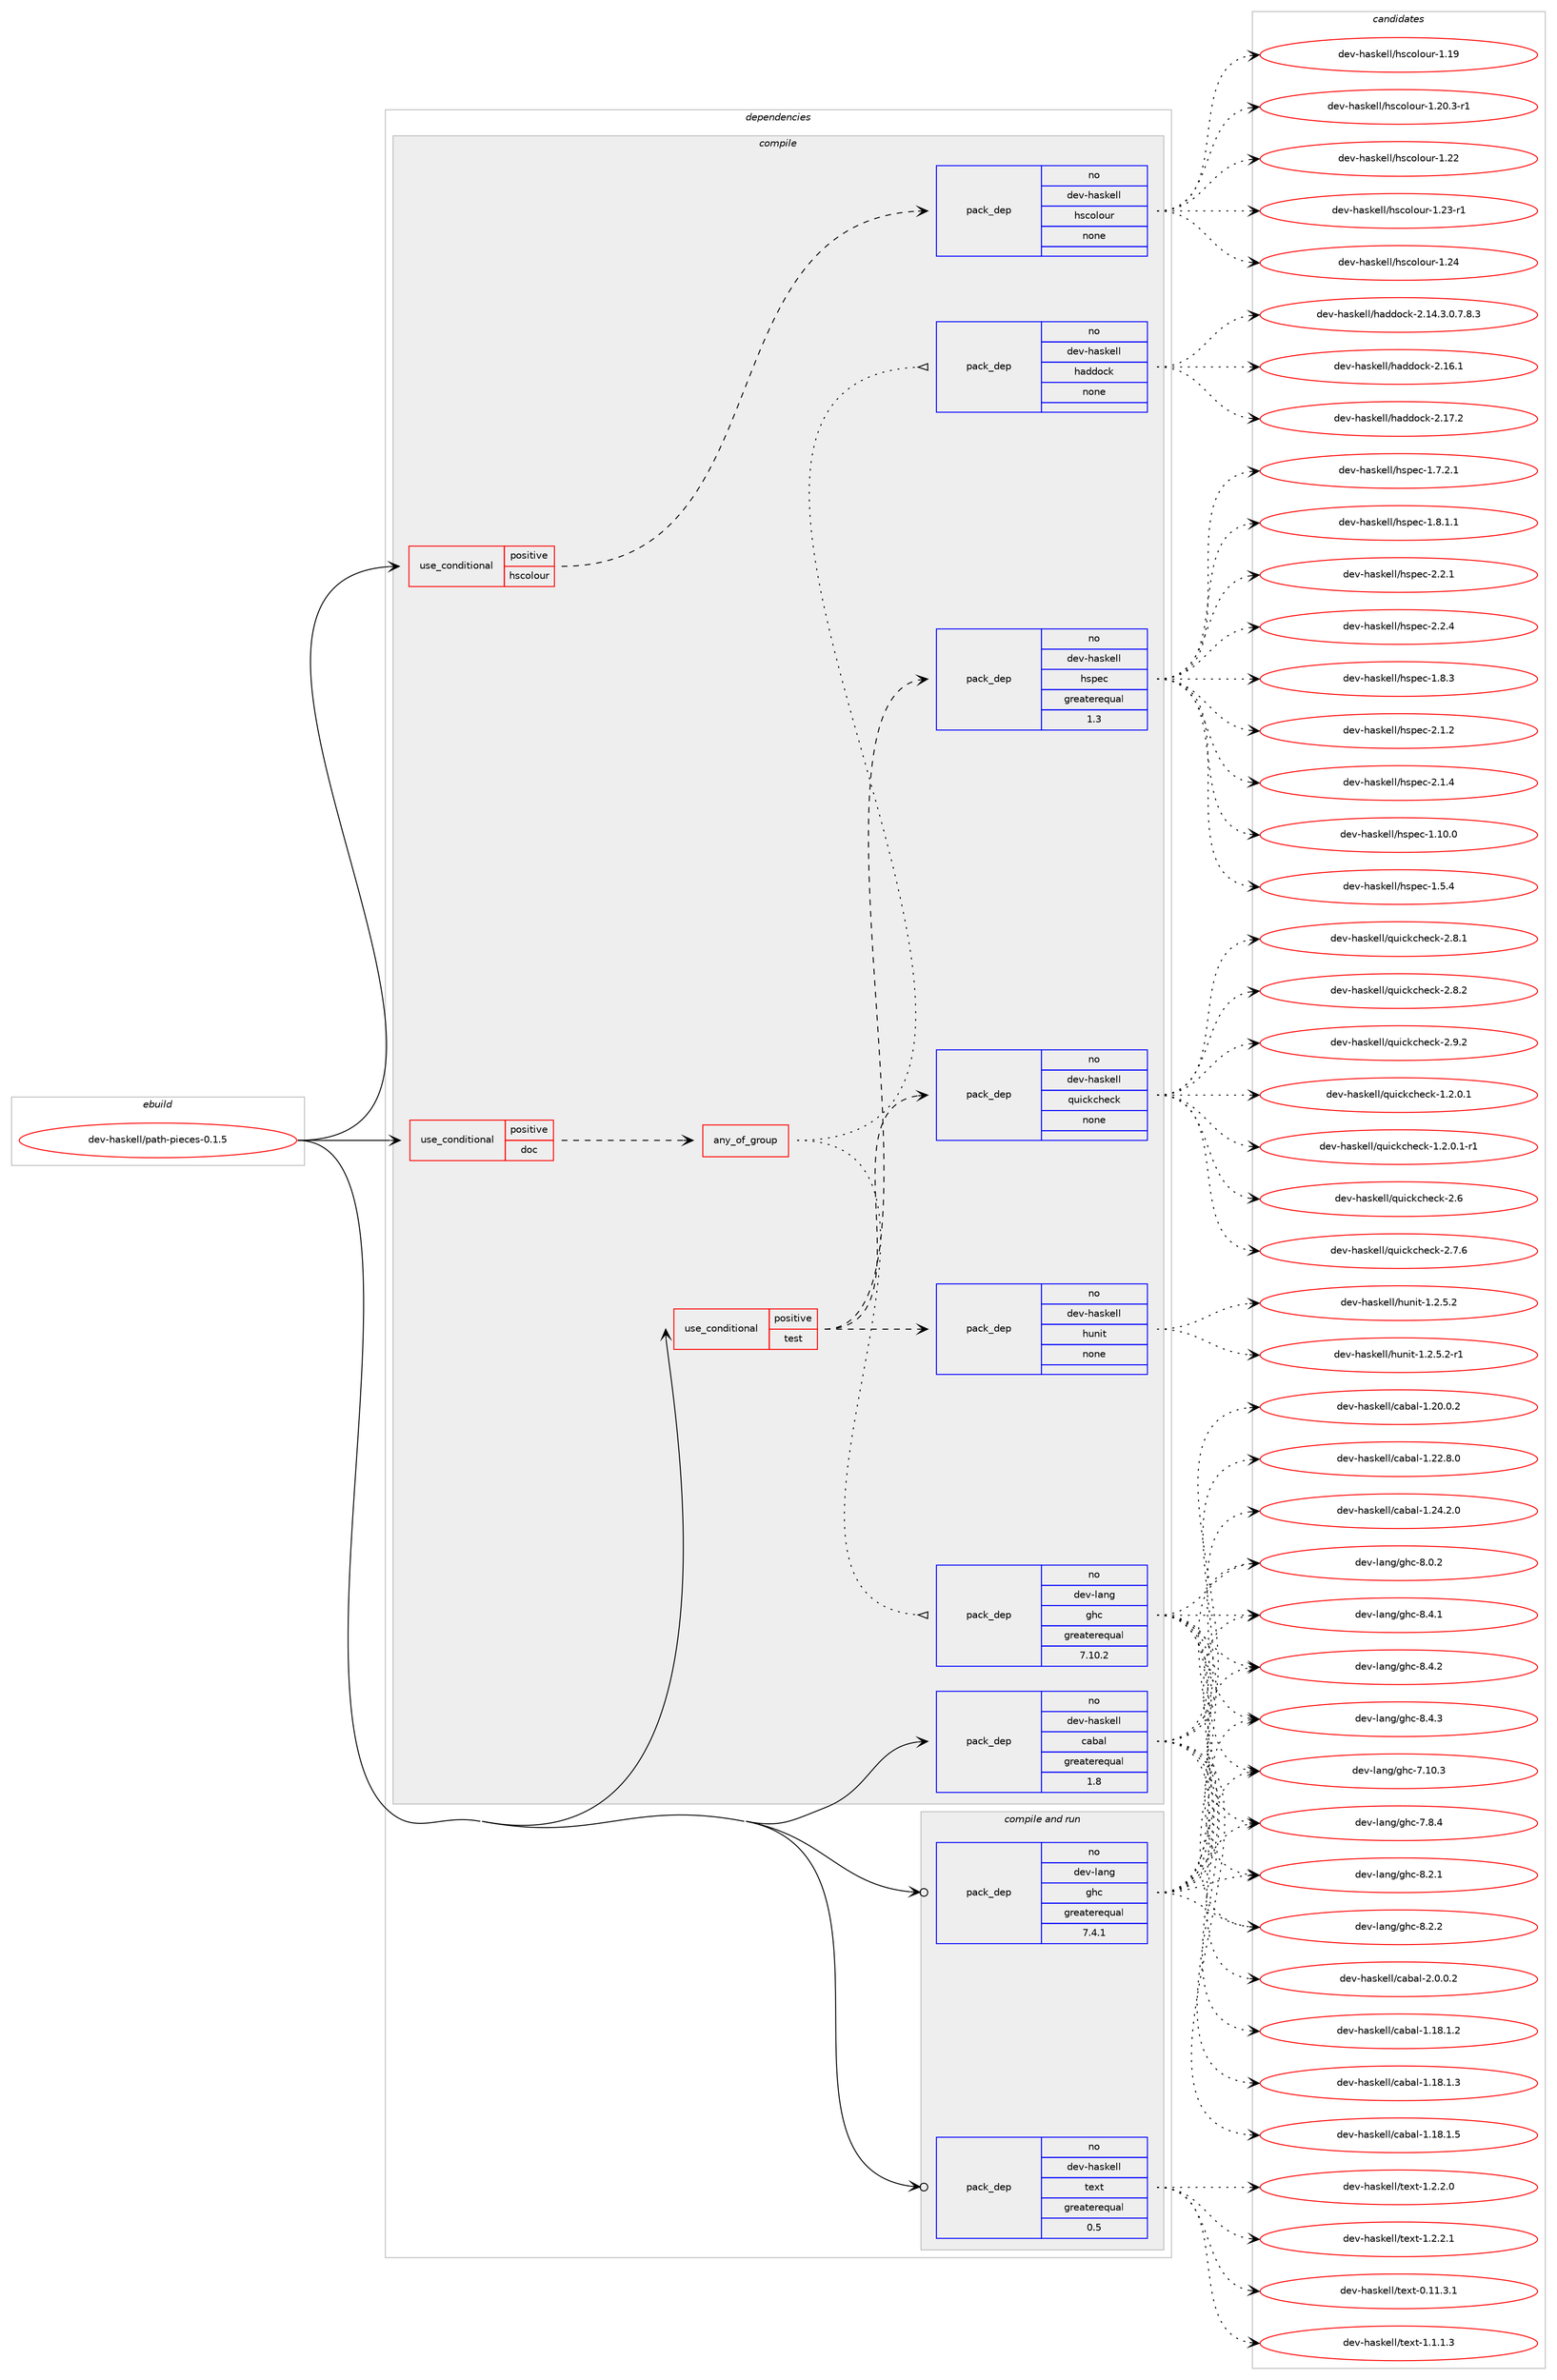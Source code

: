 digraph prolog {

# *************
# Graph options
# *************

newrank=true;
concentrate=true;
compound=true;
graph [rankdir=LR,fontname=Helvetica,fontsize=10,ranksep=1.5];#, ranksep=2.5, nodesep=0.2];
edge  [arrowhead=vee];
node  [fontname=Helvetica,fontsize=10];

# **********
# The ebuild
# **********

subgraph cluster_leftcol {
color=gray;
rank=same;
label=<<i>ebuild</i>>;
id [label="dev-haskell/path-pieces-0.1.5", color=red, width=4, href="../dev-haskell/path-pieces-0.1.5.svg"];
}

# ****************
# The dependencies
# ****************

subgraph cluster_midcol {
color=gray;
label=<<i>dependencies</i>>;
subgraph cluster_compile {
fillcolor="#eeeeee";
style=filled;
label=<<i>compile</i>>;
subgraph cond360986 {
dependency1341229 [label=<<TABLE BORDER="0" CELLBORDER="1" CELLSPACING="0" CELLPADDING="4"><TR><TD ROWSPAN="3" CELLPADDING="10">use_conditional</TD></TR><TR><TD>positive</TD></TR><TR><TD>doc</TD></TR></TABLE>>, shape=none, color=red];
subgraph any21367 {
dependency1341230 [label=<<TABLE BORDER="0" CELLBORDER="1" CELLSPACING="0" CELLPADDING="4"><TR><TD CELLPADDING="10">any_of_group</TD></TR></TABLE>>, shape=none, color=red];subgraph pack958324 {
dependency1341231 [label=<<TABLE BORDER="0" CELLBORDER="1" CELLSPACING="0" CELLPADDING="4" WIDTH="220"><TR><TD ROWSPAN="6" CELLPADDING="30">pack_dep</TD></TR><TR><TD WIDTH="110">no</TD></TR><TR><TD>dev-haskell</TD></TR><TR><TD>haddock</TD></TR><TR><TD>none</TD></TR><TR><TD></TD></TR></TABLE>>, shape=none, color=blue];
}
dependency1341230:e -> dependency1341231:w [weight=20,style="dotted",arrowhead="oinv"];
subgraph pack958325 {
dependency1341232 [label=<<TABLE BORDER="0" CELLBORDER="1" CELLSPACING="0" CELLPADDING="4" WIDTH="220"><TR><TD ROWSPAN="6" CELLPADDING="30">pack_dep</TD></TR><TR><TD WIDTH="110">no</TD></TR><TR><TD>dev-lang</TD></TR><TR><TD>ghc</TD></TR><TR><TD>greaterequal</TD></TR><TR><TD>7.10.2</TD></TR></TABLE>>, shape=none, color=blue];
}
dependency1341230:e -> dependency1341232:w [weight=20,style="dotted",arrowhead="oinv"];
}
dependency1341229:e -> dependency1341230:w [weight=20,style="dashed",arrowhead="vee"];
}
id:e -> dependency1341229:w [weight=20,style="solid",arrowhead="vee"];
subgraph cond360987 {
dependency1341233 [label=<<TABLE BORDER="0" CELLBORDER="1" CELLSPACING="0" CELLPADDING="4"><TR><TD ROWSPAN="3" CELLPADDING="10">use_conditional</TD></TR><TR><TD>positive</TD></TR><TR><TD>hscolour</TD></TR></TABLE>>, shape=none, color=red];
subgraph pack958326 {
dependency1341234 [label=<<TABLE BORDER="0" CELLBORDER="1" CELLSPACING="0" CELLPADDING="4" WIDTH="220"><TR><TD ROWSPAN="6" CELLPADDING="30">pack_dep</TD></TR><TR><TD WIDTH="110">no</TD></TR><TR><TD>dev-haskell</TD></TR><TR><TD>hscolour</TD></TR><TR><TD>none</TD></TR><TR><TD></TD></TR></TABLE>>, shape=none, color=blue];
}
dependency1341233:e -> dependency1341234:w [weight=20,style="dashed",arrowhead="vee"];
}
id:e -> dependency1341233:w [weight=20,style="solid",arrowhead="vee"];
subgraph cond360988 {
dependency1341235 [label=<<TABLE BORDER="0" CELLBORDER="1" CELLSPACING="0" CELLPADDING="4"><TR><TD ROWSPAN="3" CELLPADDING="10">use_conditional</TD></TR><TR><TD>positive</TD></TR><TR><TD>test</TD></TR></TABLE>>, shape=none, color=red];
subgraph pack958327 {
dependency1341236 [label=<<TABLE BORDER="0" CELLBORDER="1" CELLSPACING="0" CELLPADDING="4" WIDTH="220"><TR><TD ROWSPAN="6" CELLPADDING="30">pack_dep</TD></TR><TR><TD WIDTH="110">no</TD></TR><TR><TD>dev-haskell</TD></TR><TR><TD>hspec</TD></TR><TR><TD>greaterequal</TD></TR><TR><TD>1.3</TD></TR></TABLE>>, shape=none, color=blue];
}
dependency1341235:e -> dependency1341236:w [weight=20,style="dashed",arrowhead="vee"];
subgraph pack958328 {
dependency1341237 [label=<<TABLE BORDER="0" CELLBORDER="1" CELLSPACING="0" CELLPADDING="4" WIDTH="220"><TR><TD ROWSPAN="6" CELLPADDING="30">pack_dep</TD></TR><TR><TD WIDTH="110">no</TD></TR><TR><TD>dev-haskell</TD></TR><TR><TD>hunit</TD></TR><TR><TD>none</TD></TR><TR><TD></TD></TR></TABLE>>, shape=none, color=blue];
}
dependency1341235:e -> dependency1341237:w [weight=20,style="dashed",arrowhead="vee"];
subgraph pack958329 {
dependency1341238 [label=<<TABLE BORDER="0" CELLBORDER="1" CELLSPACING="0" CELLPADDING="4" WIDTH="220"><TR><TD ROWSPAN="6" CELLPADDING="30">pack_dep</TD></TR><TR><TD WIDTH="110">no</TD></TR><TR><TD>dev-haskell</TD></TR><TR><TD>quickcheck</TD></TR><TR><TD>none</TD></TR><TR><TD></TD></TR></TABLE>>, shape=none, color=blue];
}
dependency1341235:e -> dependency1341238:w [weight=20,style="dashed",arrowhead="vee"];
}
id:e -> dependency1341235:w [weight=20,style="solid",arrowhead="vee"];
subgraph pack958330 {
dependency1341239 [label=<<TABLE BORDER="0" CELLBORDER="1" CELLSPACING="0" CELLPADDING="4" WIDTH="220"><TR><TD ROWSPAN="6" CELLPADDING="30">pack_dep</TD></TR><TR><TD WIDTH="110">no</TD></TR><TR><TD>dev-haskell</TD></TR><TR><TD>cabal</TD></TR><TR><TD>greaterequal</TD></TR><TR><TD>1.8</TD></TR></TABLE>>, shape=none, color=blue];
}
id:e -> dependency1341239:w [weight=20,style="solid",arrowhead="vee"];
}
subgraph cluster_compileandrun {
fillcolor="#eeeeee";
style=filled;
label=<<i>compile and run</i>>;
subgraph pack958331 {
dependency1341240 [label=<<TABLE BORDER="0" CELLBORDER="1" CELLSPACING="0" CELLPADDING="4" WIDTH="220"><TR><TD ROWSPAN="6" CELLPADDING="30">pack_dep</TD></TR><TR><TD WIDTH="110">no</TD></TR><TR><TD>dev-haskell</TD></TR><TR><TD>text</TD></TR><TR><TD>greaterequal</TD></TR><TR><TD>0.5</TD></TR></TABLE>>, shape=none, color=blue];
}
id:e -> dependency1341240:w [weight=20,style="solid",arrowhead="odotvee"];
subgraph pack958332 {
dependency1341241 [label=<<TABLE BORDER="0" CELLBORDER="1" CELLSPACING="0" CELLPADDING="4" WIDTH="220"><TR><TD ROWSPAN="6" CELLPADDING="30">pack_dep</TD></TR><TR><TD WIDTH="110">no</TD></TR><TR><TD>dev-lang</TD></TR><TR><TD>ghc</TD></TR><TR><TD>greaterequal</TD></TR><TR><TD>7.4.1</TD></TR></TABLE>>, shape=none, color=blue];
}
id:e -> dependency1341241:w [weight=20,style="solid",arrowhead="odotvee"];
}
subgraph cluster_run {
fillcolor="#eeeeee";
style=filled;
label=<<i>run</i>>;
}
}

# **************
# The candidates
# **************

subgraph cluster_choices {
rank=same;
color=gray;
label=<<i>candidates</i>>;

subgraph choice958324 {
color=black;
nodesep=1;
choice1001011184510497115107101108108471049710010011199107455046495246514648465546564651 [label="dev-haskell/haddock-2.14.3.0.7.8.3", color=red, width=4,href="../dev-haskell/haddock-2.14.3.0.7.8.3.svg"];
choice100101118451049711510710110810847104971001001119910745504649544649 [label="dev-haskell/haddock-2.16.1", color=red, width=4,href="../dev-haskell/haddock-2.16.1.svg"];
choice100101118451049711510710110810847104971001001119910745504649554650 [label="dev-haskell/haddock-2.17.2", color=red, width=4,href="../dev-haskell/haddock-2.17.2.svg"];
dependency1341231:e -> choice1001011184510497115107101108108471049710010011199107455046495246514648465546564651:w [style=dotted,weight="100"];
dependency1341231:e -> choice100101118451049711510710110810847104971001001119910745504649544649:w [style=dotted,weight="100"];
dependency1341231:e -> choice100101118451049711510710110810847104971001001119910745504649554650:w [style=dotted,weight="100"];
}
subgraph choice958325 {
color=black;
nodesep=1;
choice1001011184510897110103471031049945554649484651 [label="dev-lang/ghc-7.10.3", color=red, width=4,href="../dev-lang/ghc-7.10.3.svg"];
choice10010111845108971101034710310499455546564652 [label="dev-lang/ghc-7.8.4", color=red, width=4,href="../dev-lang/ghc-7.8.4.svg"];
choice10010111845108971101034710310499455646484650 [label="dev-lang/ghc-8.0.2", color=red, width=4,href="../dev-lang/ghc-8.0.2.svg"];
choice10010111845108971101034710310499455646504649 [label="dev-lang/ghc-8.2.1", color=red, width=4,href="../dev-lang/ghc-8.2.1.svg"];
choice10010111845108971101034710310499455646504650 [label="dev-lang/ghc-8.2.2", color=red, width=4,href="../dev-lang/ghc-8.2.2.svg"];
choice10010111845108971101034710310499455646524649 [label="dev-lang/ghc-8.4.1", color=red, width=4,href="../dev-lang/ghc-8.4.1.svg"];
choice10010111845108971101034710310499455646524650 [label="dev-lang/ghc-8.4.2", color=red, width=4,href="../dev-lang/ghc-8.4.2.svg"];
choice10010111845108971101034710310499455646524651 [label="dev-lang/ghc-8.4.3", color=red, width=4,href="../dev-lang/ghc-8.4.3.svg"];
dependency1341232:e -> choice1001011184510897110103471031049945554649484651:w [style=dotted,weight="100"];
dependency1341232:e -> choice10010111845108971101034710310499455546564652:w [style=dotted,weight="100"];
dependency1341232:e -> choice10010111845108971101034710310499455646484650:w [style=dotted,weight="100"];
dependency1341232:e -> choice10010111845108971101034710310499455646504649:w [style=dotted,weight="100"];
dependency1341232:e -> choice10010111845108971101034710310499455646504650:w [style=dotted,weight="100"];
dependency1341232:e -> choice10010111845108971101034710310499455646524649:w [style=dotted,weight="100"];
dependency1341232:e -> choice10010111845108971101034710310499455646524650:w [style=dotted,weight="100"];
dependency1341232:e -> choice10010111845108971101034710310499455646524651:w [style=dotted,weight="100"];
}
subgraph choice958326 {
color=black;
nodesep=1;
choice100101118451049711510710110810847104115991111081111171144549464957 [label="dev-haskell/hscolour-1.19", color=red, width=4,href="../dev-haskell/hscolour-1.19.svg"];
choice10010111845104971151071011081084710411599111108111117114454946504846514511449 [label="dev-haskell/hscolour-1.20.3-r1", color=red, width=4,href="../dev-haskell/hscolour-1.20.3-r1.svg"];
choice100101118451049711510710110810847104115991111081111171144549465050 [label="dev-haskell/hscolour-1.22", color=red, width=4,href="../dev-haskell/hscolour-1.22.svg"];
choice1001011184510497115107101108108471041159911110811111711445494650514511449 [label="dev-haskell/hscolour-1.23-r1", color=red, width=4,href="../dev-haskell/hscolour-1.23-r1.svg"];
choice100101118451049711510710110810847104115991111081111171144549465052 [label="dev-haskell/hscolour-1.24", color=red, width=4,href="../dev-haskell/hscolour-1.24.svg"];
dependency1341234:e -> choice100101118451049711510710110810847104115991111081111171144549464957:w [style=dotted,weight="100"];
dependency1341234:e -> choice10010111845104971151071011081084710411599111108111117114454946504846514511449:w [style=dotted,weight="100"];
dependency1341234:e -> choice100101118451049711510710110810847104115991111081111171144549465050:w [style=dotted,weight="100"];
dependency1341234:e -> choice1001011184510497115107101108108471041159911110811111711445494650514511449:w [style=dotted,weight="100"];
dependency1341234:e -> choice100101118451049711510710110810847104115991111081111171144549465052:w [style=dotted,weight="100"];
}
subgraph choice958327 {
color=black;
nodesep=1;
choice1001011184510497115107101108108471041151121019945494649484648 [label="dev-haskell/hspec-1.10.0", color=red, width=4,href="../dev-haskell/hspec-1.10.0.svg"];
choice10010111845104971151071011081084710411511210199454946534652 [label="dev-haskell/hspec-1.5.4", color=red, width=4,href="../dev-haskell/hspec-1.5.4.svg"];
choice100101118451049711510710110810847104115112101994549465546504649 [label="dev-haskell/hspec-1.7.2.1", color=red, width=4,href="../dev-haskell/hspec-1.7.2.1.svg"];
choice100101118451049711510710110810847104115112101994549465646494649 [label="dev-haskell/hspec-1.8.1.1", color=red, width=4,href="../dev-haskell/hspec-1.8.1.1.svg"];
choice10010111845104971151071011081084710411511210199454946564651 [label="dev-haskell/hspec-1.8.3", color=red, width=4,href="../dev-haskell/hspec-1.8.3.svg"];
choice10010111845104971151071011081084710411511210199455046494650 [label="dev-haskell/hspec-2.1.2", color=red, width=4,href="../dev-haskell/hspec-2.1.2.svg"];
choice10010111845104971151071011081084710411511210199455046494652 [label="dev-haskell/hspec-2.1.4", color=red, width=4,href="../dev-haskell/hspec-2.1.4.svg"];
choice10010111845104971151071011081084710411511210199455046504649 [label="dev-haskell/hspec-2.2.1", color=red, width=4,href="../dev-haskell/hspec-2.2.1.svg"];
choice10010111845104971151071011081084710411511210199455046504652 [label="dev-haskell/hspec-2.2.4", color=red, width=4,href="../dev-haskell/hspec-2.2.4.svg"];
dependency1341236:e -> choice1001011184510497115107101108108471041151121019945494649484648:w [style=dotted,weight="100"];
dependency1341236:e -> choice10010111845104971151071011081084710411511210199454946534652:w [style=dotted,weight="100"];
dependency1341236:e -> choice100101118451049711510710110810847104115112101994549465546504649:w [style=dotted,weight="100"];
dependency1341236:e -> choice100101118451049711510710110810847104115112101994549465646494649:w [style=dotted,weight="100"];
dependency1341236:e -> choice10010111845104971151071011081084710411511210199454946564651:w [style=dotted,weight="100"];
dependency1341236:e -> choice10010111845104971151071011081084710411511210199455046494650:w [style=dotted,weight="100"];
dependency1341236:e -> choice10010111845104971151071011081084710411511210199455046494652:w [style=dotted,weight="100"];
dependency1341236:e -> choice10010111845104971151071011081084710411511210199455046504649:w [style=dotted,weight="100"];
dependency1341236:e -> choice10010111845104971151071011081084710411511210199455046504652:w [style=dotted,weight="100"];
}
subgraph choice958328 {
color=black;
nodesep=1;
choice1001011184510497115107101108108471041171101051164549465046534650 [label="dev-haskell/hunit-1.2.5.2", color=red, width=4,href="../dev-haskell/hunit-1.2.5.2.svg"];
choice10010111845104971151071011081084710411711010511645494650465346504511449 [label="dev-haskell/hunit-1.2.5.2-r1", color=red, width=4,href="../dev-haskell/hunit-1.2.5.2-r1.svg"];
dependency1341237:e -> choice1001011184510497115107101108108471041171101051164549465046534650:w [style=dotted,weight="100"];
dependency1341237:e -> choice10010111845104971151071011081084710411711010511645494650465346504511449:w [style=dotted,weight="100"];
}
subgraph choice958329 {
color=black;
nodesep=1;
choice1001011184510497115107101108108471131171059910799104101991074549465046484649 [label="dev-haskell/quickcheck-1.2.0.1", color=red, width=4,href="../dev-haskell/quickcheck-1.2.0.1.svg"];
choice10010111845104971151071011081084711311710599107991041019910745494650464846494511449 [label="dev-haskell/quickcheck-1.2.0.1-r1", color=red, width=4,href="../dev-haskell/quickcheck-1.2.0.1-r1.svg"];
choice10010111845104971151071011081084711311710599107991041019910745504654 [label="dev-haskell/quickcheck-2.6", color=red, width=4,href="../dev-haskell/quickcheck-2.6.svg"];
choice100101118451049711510710110810847113117105991079910410199107455046554654 [label="dev-haskell/quickcheck-2.7.6", color=red, width=4,href="../dev-haskell/quickcheck-2.7.6.svg"];
choice100101118451049711510710110810847113117105991079910410199107455046564649 [label="dev-haskell/quickcheck-2.8.1", color=red, width=4,href="../dev-haskell/quickcheck-2.8.1.svg"];
choice100101118451049711510710110810847113117105991079910410199107455046564650 [label="dev-haskell/quickcheck-2.8.2", color=red, width=4,href="../dev-haskell/quickcheck-2.8.2.svg"];
choice100101118451049711510710110810847113117105991079910410199107455046574650 [label="dev-haskell/quickcheck-2.9.2", color=red, width=4,href="../dev-haskell/quickcheck-2.9.2.svg"];
dependency1341238:e -> choice1001011184510497115107101108108471131171059910799104101991074549465046484649:w [style=dotted,weight="100"];
dependency1341238:e -> choice10010111845104971151071011081084711311710599107991041019910745494650464846494511449:w [style=dotted,weight="100"];
dependency1341238:e -> choice10010111845104971151071011081084711311710599107991041019910745504654:w [style=dotted,weight="100"];
dependency1341238:e -> choice100101118451049711510710110810847113117105991079910410199107455046554654:w [style=dotted,weight="100"];
dependency1341238:e -> choice100101118451049711510710110810847113117105991079910410199107455046564649:w [style=dotted,weight="100"];
dependency1341238:e -> choice100101118451049711510710110810847113117105991079910410199107455046564650:w [style=dotted,weight="100"];
dependency1341238:e -> choice100101118451049711510710110810847113117105991079910410199107455046574650:w [style=dotted,weight="100"];
}
subgraph choice958330 {
color=black;
nodesep=1;
choice10010111845104971151071011081084799979897108454946495646494650 [label="dev-haskell/cabal-1.18.1.2", color=red, width=4,href="../dev-haskell/cabal-1.18.1.2.svg"];
choice10010111845104971151071011081084799979897108454946495646494651 [label="dev-haskell/cabal-1.18.1.3", color=red, width=4,href="../dev-haskell/cabal-1.18.1.3.svg"];
choice10010111845104971151071011081084799979897108454946495646494653 [label="dev-haskell/cabal-1.18.1.5", color=red, width=4,href="../dev-haskell/cabal-1.18.1.5.svg"];
choice10010111845104971151071011081084799979897108454946504846484650 [label="dev-haskell/cabal-1.20.0.2", color=red, width=4,href="../dev-haskell/cabal-1.20.0.2.svg"];
choice10010111845104971151071011081084799979897108454946505046564648 [label="dev-haskell/cabal-1.22.8.0", color=red, width=4,href="../dev-haskell/cabal-1.22.8.0.svg"];
choice10010111845104971151071011081084799979897108454946505246504648 [label="dev-haskell/cabal-1.24.2.0", color=red, width=4,href="../dev-haskell/cabal-1.24.2.0.svg"];
choice100101118451049711510710110810847999798971084550464846484650 [label="dev-haskell/cabal-2.0.0.2", color=red, width=4,href="../dev-haskell/cabal-2.0.0.2.svg"];
dependency1341239:e -> choice10010111845104971151071011081084799979897108454946495646494650:w [style=dotted,weight="100"];
dependency1341239:e -> choice10010111845104971151071011081084799979897108454946495646494651:w [style=dotted,weight="100"];
dependency1341239:e -> choice10010111845104971151071011081084799979897108454946495646494653:w [style=dotted,weight="100"];
dependency1341239:e -> choice10010111845104971151071011081084799979897108454946504846484650:w [style=dotted,weight="100"];
dependency1341239:e -> choice10010111845104971151071011081084799979897108454946505046564648:w [style=dotted,weight="100"];
dependency1341239:e -> choice10010111845104971151071011081084799979897108454946505246504648:w [style=dotted,weight="100"];
dependency1341239:e -> choice100101118451049711510710110810847999798971084550464846484650:w [style=dotted,weight="100"];
}
subgraph choice958331 {
color=black;
nodesep=1;
choice100101118451049711510710110810847116101120116454846494946514649 [label="dev-haskell/text-0.11.3.1", color=red, width=4,href="../dev-haskell/text-0.11.3.1.svg"];
choice1001011184510497115107101108108471161011201164549464946494651 [label="dev-haskell/text-1.1.1.3", color=red, width=4,href="../dev-haskell/text-1.1.1.3.svg"];
choice1001011184510497115107101108108471161011201164549465046504648 [label="dev-haskell/text-1.2.2.0", color=red, width=4,href="../dev-haskell/text-1.2.2.0.svg"];
choice1001011184510497115107101108108471161011201164549465046504649 [label="dev-haskell/text-1.2.2.1", color=red, width=4,href="../dev-haskell/text-1.2.2.1.svg"];
dependency1341240:e -> choice100101118451049711510710110810847116101120116454846494946514649:w [style=dotted,weight="100"];
dependency1341240:e -> choice1001011184510497115107101108108471161011201164549464946494651:w [style=dotted,weight="100"];
dependency1341240:e -> choice1001011184510497115107101108108471161011201164549465046504648:w [style=dotted,weight="100"];
dependency1341240:e -> choice1001011184510497115107101108108471161011201164549465046504649:w [style=dotted,weight="100"];
}
subgraph choice958332 {
color=black;
nodesep=1;
choice1001011184510897110103471031049945554649484651 [label="dev-lang/ghc-7.10.3", color=red, width=4,href="../dev-lang/ghc-7.10.3.svg"];
choice10010111845108971101034710310499455546564652 [label="dev-lang/ghc-7.8.4", color=red, width=4,href="../dev-lang/ghc-7.8.4.svg"];
choice10010111845108971101034710310499455646484650 [label="dev-lang/ghc-8.0.2", color=red, width=4,href="../dev-lang/ghc-8.0.2.svg"];
choice10010111845108971101034710310499455646504649 [label="dev-lang/ghc-8.2.1", color=red, width=4,href="../dev-lang/ghc-8.2.1.svg"];
choice10010111845108971101034710310499455646504650 [label="dev-lang/ghc-8.2.2", color=red, width=4,href="../dev-lang/ghc-8.2.2.svg"];
choice10010111845108971101034710310499455646524649 [label="dev-lang/ghc-8.4.1", color=red, width=4,href="../dev-lang/ghc-8.4.1.svg"];
choice10010111845108971101034710310499455646524650 [label="dev-lang/ghc-8.4.2", color=red, width=4,href="../dev-lang/ghc-8.4.2.svg"];
choice10010111845108971101034710310499455646524651 [label="dev-lang/ghc-8.4.3", color=red, width=4,href="../dev-lang/ghc-8.4.3.svg"];
dependency1341241:e -> choice1001011184510897110103471031049945554649484651:w [style=dotted,weight="100"];
dependency1341241:e -> choice10010111845108971101034710310499455546564652:w [style=dotted,weight="100"];
dependency1341241:e -> choice10010111845108971101034710310499455646484650:w [style=dotted,weight="100"];
dependency1341241:e -> choice10010111845108971101034710310499455646504649:w [style=dotted,weight="100"];
dependency1341241:e -> choice10010111845108971101034710310499455646504650:w [style=dotted,weight="100"];
dependency1341241:e -> choice10010111845108971101034710310499455646524649:w [style=dotted,weight="100"];
dependency1341241:e -> choice10010111845108971101034710310499455646524650:w [style=dotted,weight="100"];
dependency1341241:e -> choice10010111845108971101034710310499455646524651:w [style=dotted,weight="100"];
}
}

}
